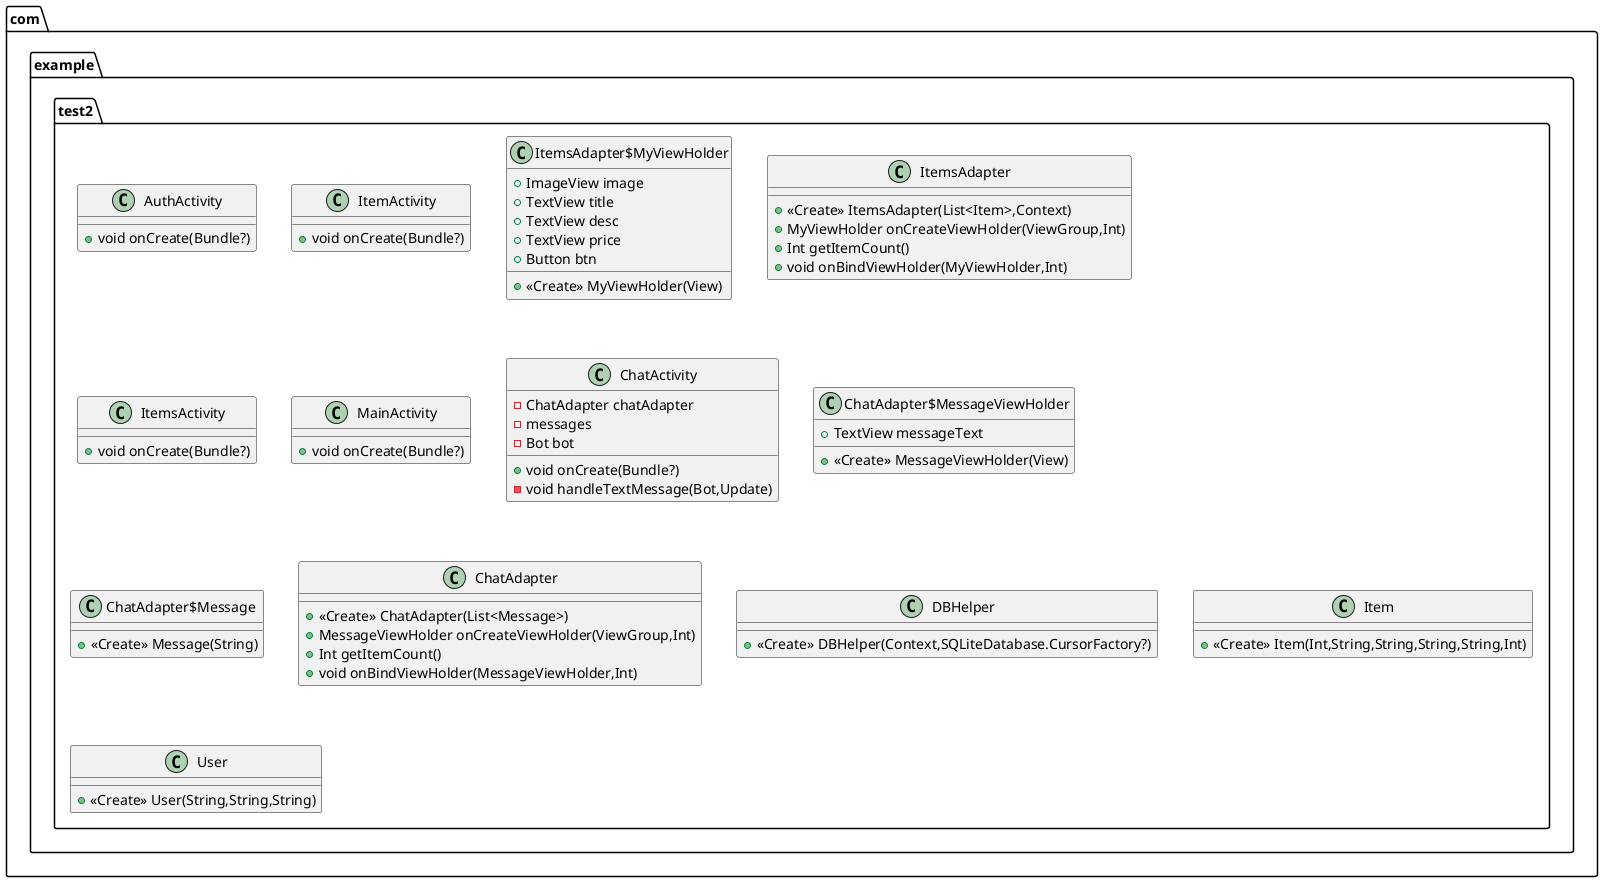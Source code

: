 @startuml
class com.example.test2.AuthActivity {
+ void onCreate(Bundle?)
}
class com.example.test2.ItemActivity {
+ void onCreate(Bundle?)
}
class com.example.test2.ItemsAdapter$MyViewHolder {
+ ImageView image
+ TextView title
+ TextView desc
+ TextView price
+ Button btn
+ <<Create>> MyViewHolder(View)
}
class com.example.test2.ItemsAdapter {
+ <<Create>> ItemsAdapter(List<Item>,Context)
+ MyViewHolder onCreateViewHolder(ViewGroup,Int)
+ Int getItemCount()
+ void onBindViewHolder(MyViewHolder,Int)
}
class com.example.test2.ItemsActivity {
+ void onCreate(Bundle?)
}
class com.example.test2.MainActivity {
+ void onCreate(Bundle?)
}
class com.example.test2.ChatActivity {
- ChatAdapter chatAdapter
-  messages
- Bot bot
+ void onCreate(Bundle?)
- void handleTextMessage(Bot,Update)
}
class com.example.test2.ChatAdapter$MessageViewHolder {
+ TextView messageText
+ <<Create>> MessageViewHolder(View)
}
class com.example.test2.ChatAdapter$Message {
+ <<Create>> Message(String)
}
class com.example.test2.ChatAdapter {
+ <<Create>> ChatAdapter(List<Message>)
+ MessageViewHolder onCreateViewHolder(ViewGroup,Int)
+ Int getItemCount()
+ void onBindViewHolder(MessageViewHolder,Int)
}
class com.example.test2.DBHelper {
+ <<Create>> DBHelper(Context,SQLiteDatabase.CursorFactory?)
}
class com.example.test2.Item {
+ <<Create>> Item(Int,String,String,String,String,Int)
}
class com.example.test2.User {
+ <<Create>> User(String,String,String)
}
@enduml